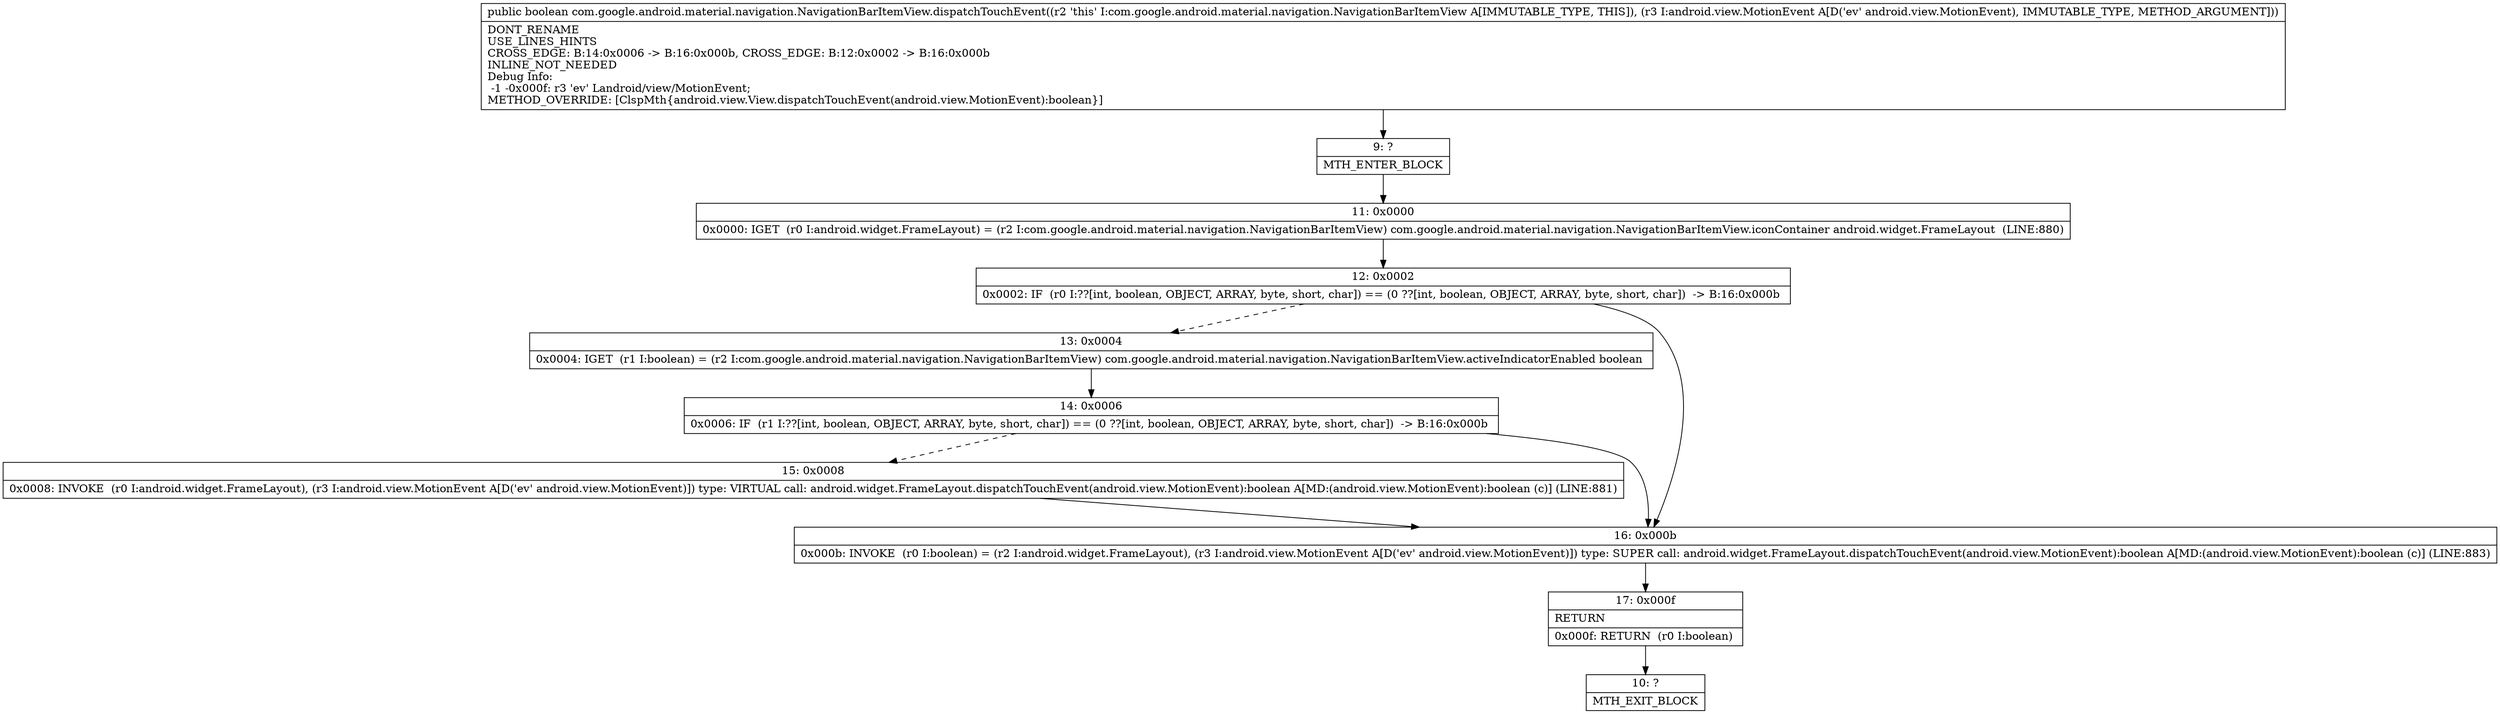 digraph "CFG forcom.google.android.material.navigation.NavigationBarItemView.dispatchTouchEvent(Landroid\/view\/MotionEvent;)Z" {
Node_9 [shape=record,label="{9\:\ ?|MTH_ENTER_BLOCK\l}"];
Node_11 [shape=record,label="{11\:\ 0x0000|0x0000: IGET  (r0 I:android.widget.FrameLayout) = (r2 I:com.google.android.material.navigation.NavigationBarItemView) com.google.android.material.navigation.NavigationBarItemView.iconContainer android.widget.FrameLayout  (LINE:880)\l}"];
Node_12 [shape=record,label="{12\:\ 0x0002|0x0002: IF  (r0 I:??[int, boolean, OBJECT, ARRAY, byte, short, char]) == (0 ??[int, boolean, OBJECT, ARRAY, byte, short, char])  \-\> B:16:0x000b \l}"];
Node_13 [shape=record,label="{13\:\ 0x0004|0x0004: IGET  (r1 I:boolean) = (r2 I:com.google.android.material.navigation.NavigationBarItemView) com.google.android.material.navigation.NavigationBarItemView.activeIndicatorEnabled boolean \l}"];
Node_14 [shape=record,label="{14\:\ 0x0006|0x0006: IF  (r1 I:??[int, boolean, OBJECT, ARRAY, byte, short, char]) == (0 ??[int, boolean, OBJECT, ARRAY, byte, short, char])  \-\> B:16:0x000b \l}"];
Node_15 [shape=record,label="{15\:\ 0x0008|0x0008: INVOKE  (r0 I:android.widget.FrameLayout), (r3 I:android.view.MotionEvent A[D('ev' android.view.MotionEvent)]) type: VIRTUAL call: android.widget.FrameLayout.dispatchTouchEvent(android.view.MotionEvent):boolean A[MD:(android.view.MotionEvent):boolean (c)] (LINE:881)\l}"];
Node_16 [shape=record,label="{16\:\ 0x000b|0x000b: INVOKE  (r0 I:boolean) = (r2 I:android.widget.FrameLayout), (r3 I:android.view.MotionEvent A[D('ev' android.view.MotionEvent)]) type: SUPER call: android.widget.FrameLayout.dispatchTouchEvent(android.view.MotionEvent):boolean A[MD:(android.view.MotionEvent):boolean (c)] (LINE:883)\l}"];
Node_17 [shape=record,label="{17\:\ 0x000f|RETURN\l|0x000f: RETURN  (r0 I:boolean) \l}"];
Node_10 [shape=record,label="{10\:\ ?|MTH_EXIT_BLOCK\l}"];
MethodNode[shape=record,label="{public boolean com.google.android.material.navigation.NavigationBarItemView.dispatchTouchEvent((r2 'this' I:com.google.android.material.navigation.NavigationBarItemView A[IMMUTABLE_TYPE, THIS]), (r3 I:android.view.MotionEvent A[D('ev' android.view.MotionEvent), IMMUTABLE_TYPE, METHOD_ARGUMENT]))  | DONT_RENAME\lUSE_LINES_HINTS\lCROSS_EDGE: B:14:0x0006 \-\> B:16:0x000b, CROSS_EDGE: B:12:0x0002 \-\> B:16:0x000b\lINLINE_NOT_NEEDED\lDebug Info:\l  \-1 \-0x000f: r3 'ev' Landroid\/view\/MotionEvent;\lMETHOD_OVERRIDE: [ClspMth\{android.view.View.dispatchTouchEvent(android.view.MotionEvent):boolean\}]\l}"];
MethodNode -> Node_9;Node_9 -> Node_11;
Node_11 -> Node_12;
Node_12 -> Node_13[style=dashed];
Node_12 -> Node_16;
Node_13 -> Node_14;
Node_14 -> Node_15[style=dashed];
Node_14 -> Node_16;
Node_15 -> Node_16;
Node_16 -> Node_17;
Node_17 -> Node_10;
}

